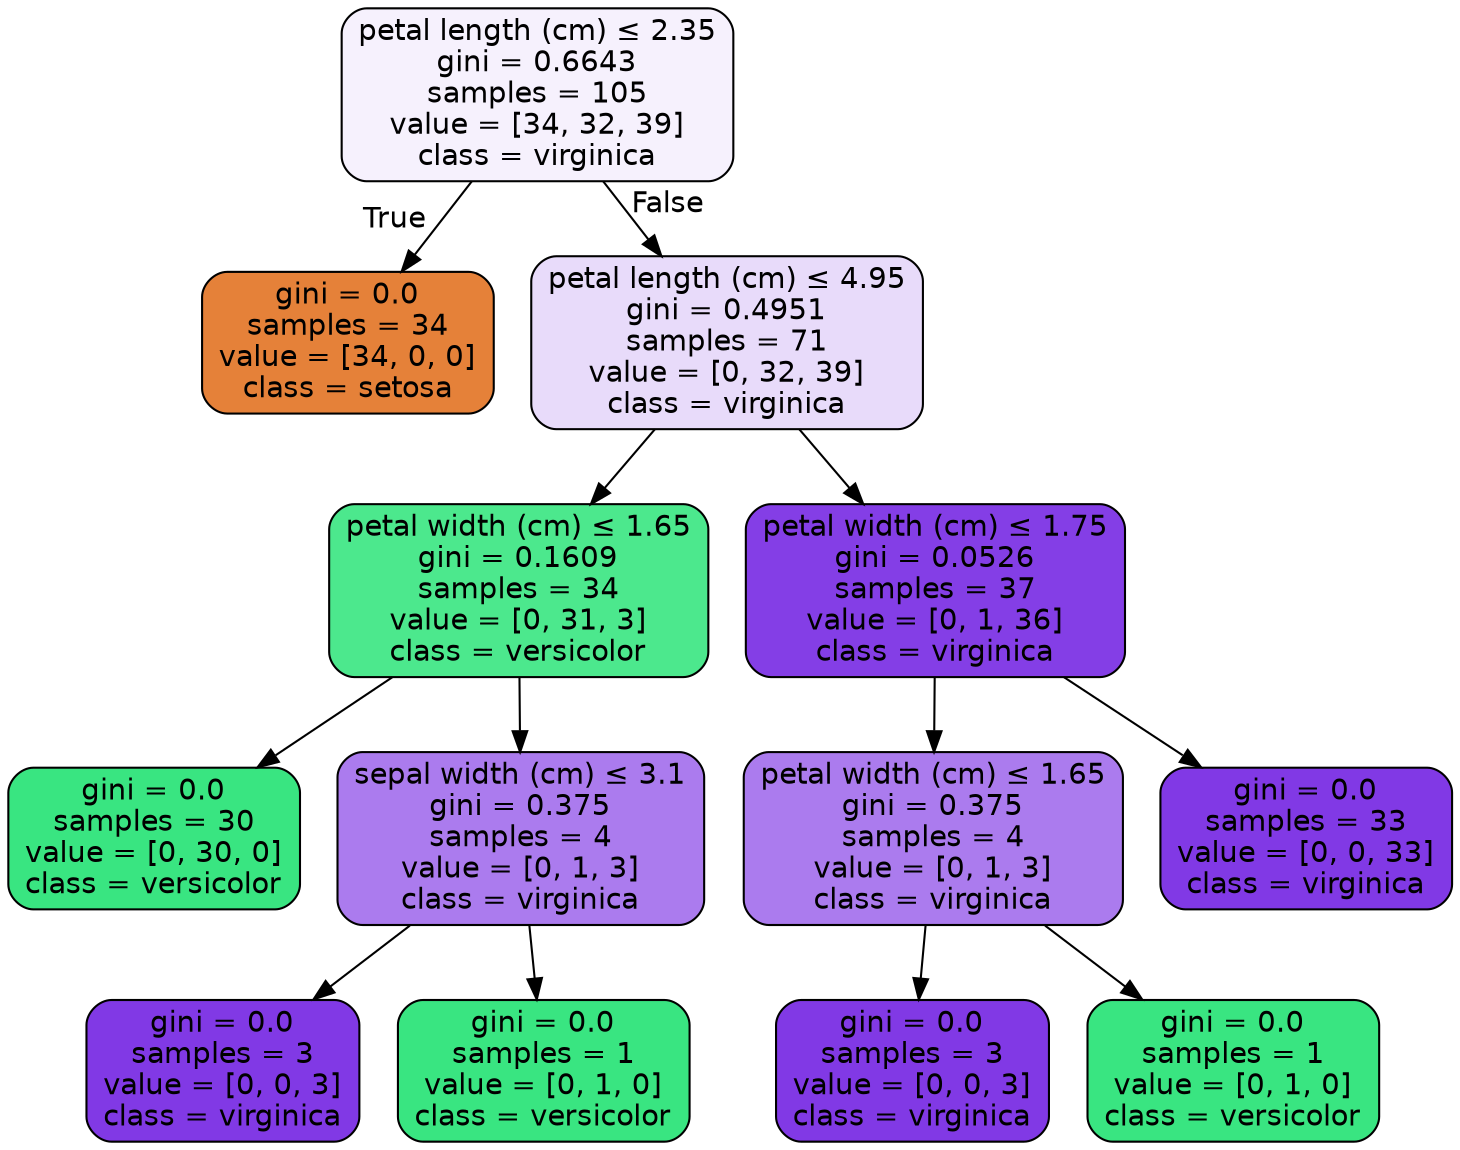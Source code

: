 digraph Tree {
node [shape=box, style="filled, rounded", color="black", fontname=helvetica] ;
edge [fontname=helvetica] ;
0 [label=<petal length (cm) &le; 2.35<br/>gini = 0.6643<br/>samples = 105<br/>value = [34, 32, 39]<br/>class = virginica>, fillcolor="#8139e512"] ;
1 [label=<gini = 0.0<br/>samples = 34<br/>value = [34, 0, 0]<br/>class = setosa>, fillcolor="#e58139ff"] ;
0 -> 1 [labeldistance=2.5, labelangle=45, headlabel="True"] ;
2 [label=<petal length (cm) &le; 4.95<br/>gini = 0.4951<br/>samples = 71<br/>value = [0, 32, 39]<br/>class = virginica>, fillcolor="#8139e52e"] ;
0 -> 2 [labeldistance=2.5, labelangle=-45, headlabel="False"] ;
3 [label=<petal width (cm) &le; 1.65<br/>gini = 0.1609<br/>samples = 34<br/>value = [0, 31, 3]<br/>class = versicolor>, fillcolor="#39e581e6"] ;
2 -> 3 ;
4 [label=<gini = 0.0<br/>samples = 30<br/>value = [0, 30, 0]<br/>class = versicolor>, fillcolor="#39e581ff"] ;
3 -> 4 ;
5 [label=<sepal width (cm) &le; 3.1<br/>gini = 0.375<br/>samples = 4<br/>value = [0, 1, 3]<br/>class = virginica>, fillcolor="#8139e5aa"] ;
3 -> 5 ;
6 [label=<gini = 0.0<br/>samples = 3<br/>value = [0, 0, 3]<br/>class = virginica>, fillcolor="#8139e5ff"] ;
5 -> 6 ;
7 [label=<gini = 0.0<br/>samples = 1<br/>value = [0, 1, 0]<br/>class = versicolor>, fillcolor="#39e581ff"] ;
5 -> 7 ;
8 [label=<petal width (cm) &le; 1.75<br/>gini = 0.0526<br/>samples = 37<br/>value = [0, 1, 36]<br/>class = virginica>, fillcolor="#8139e5f8"] ;
2 -> 8 ;
9 [label=<petal width (cm) &le; 1.65<br/>gini = 0.375<br/>samples = 4<br/>value = [0, 1, 3]<br/>class = virginica>, fillcolor="#8139e5aa"] ;
8 -> 9 ;
10 [label=<gini = 0.0<br/>samples = 3<br/>value = [0, 0, 3]<br/>class = virginica>, fillcolor="#8139e5ff"] ;
9 -> 10 ;
11 [label=<gini = 0.0<br/>samples = 1<br/>value = [0, 1, 0]<br/>class = versicolor>, fillcolor="#39e581ff"] ;
9 -> 11 ;
12 [label=<gini = 0.0<br/>samples = 33<br/>value = [0, 0, 33]<br/>class = virginica>, fillcolor="#8139e5ff"] ;
8 -> 12 ;
}
